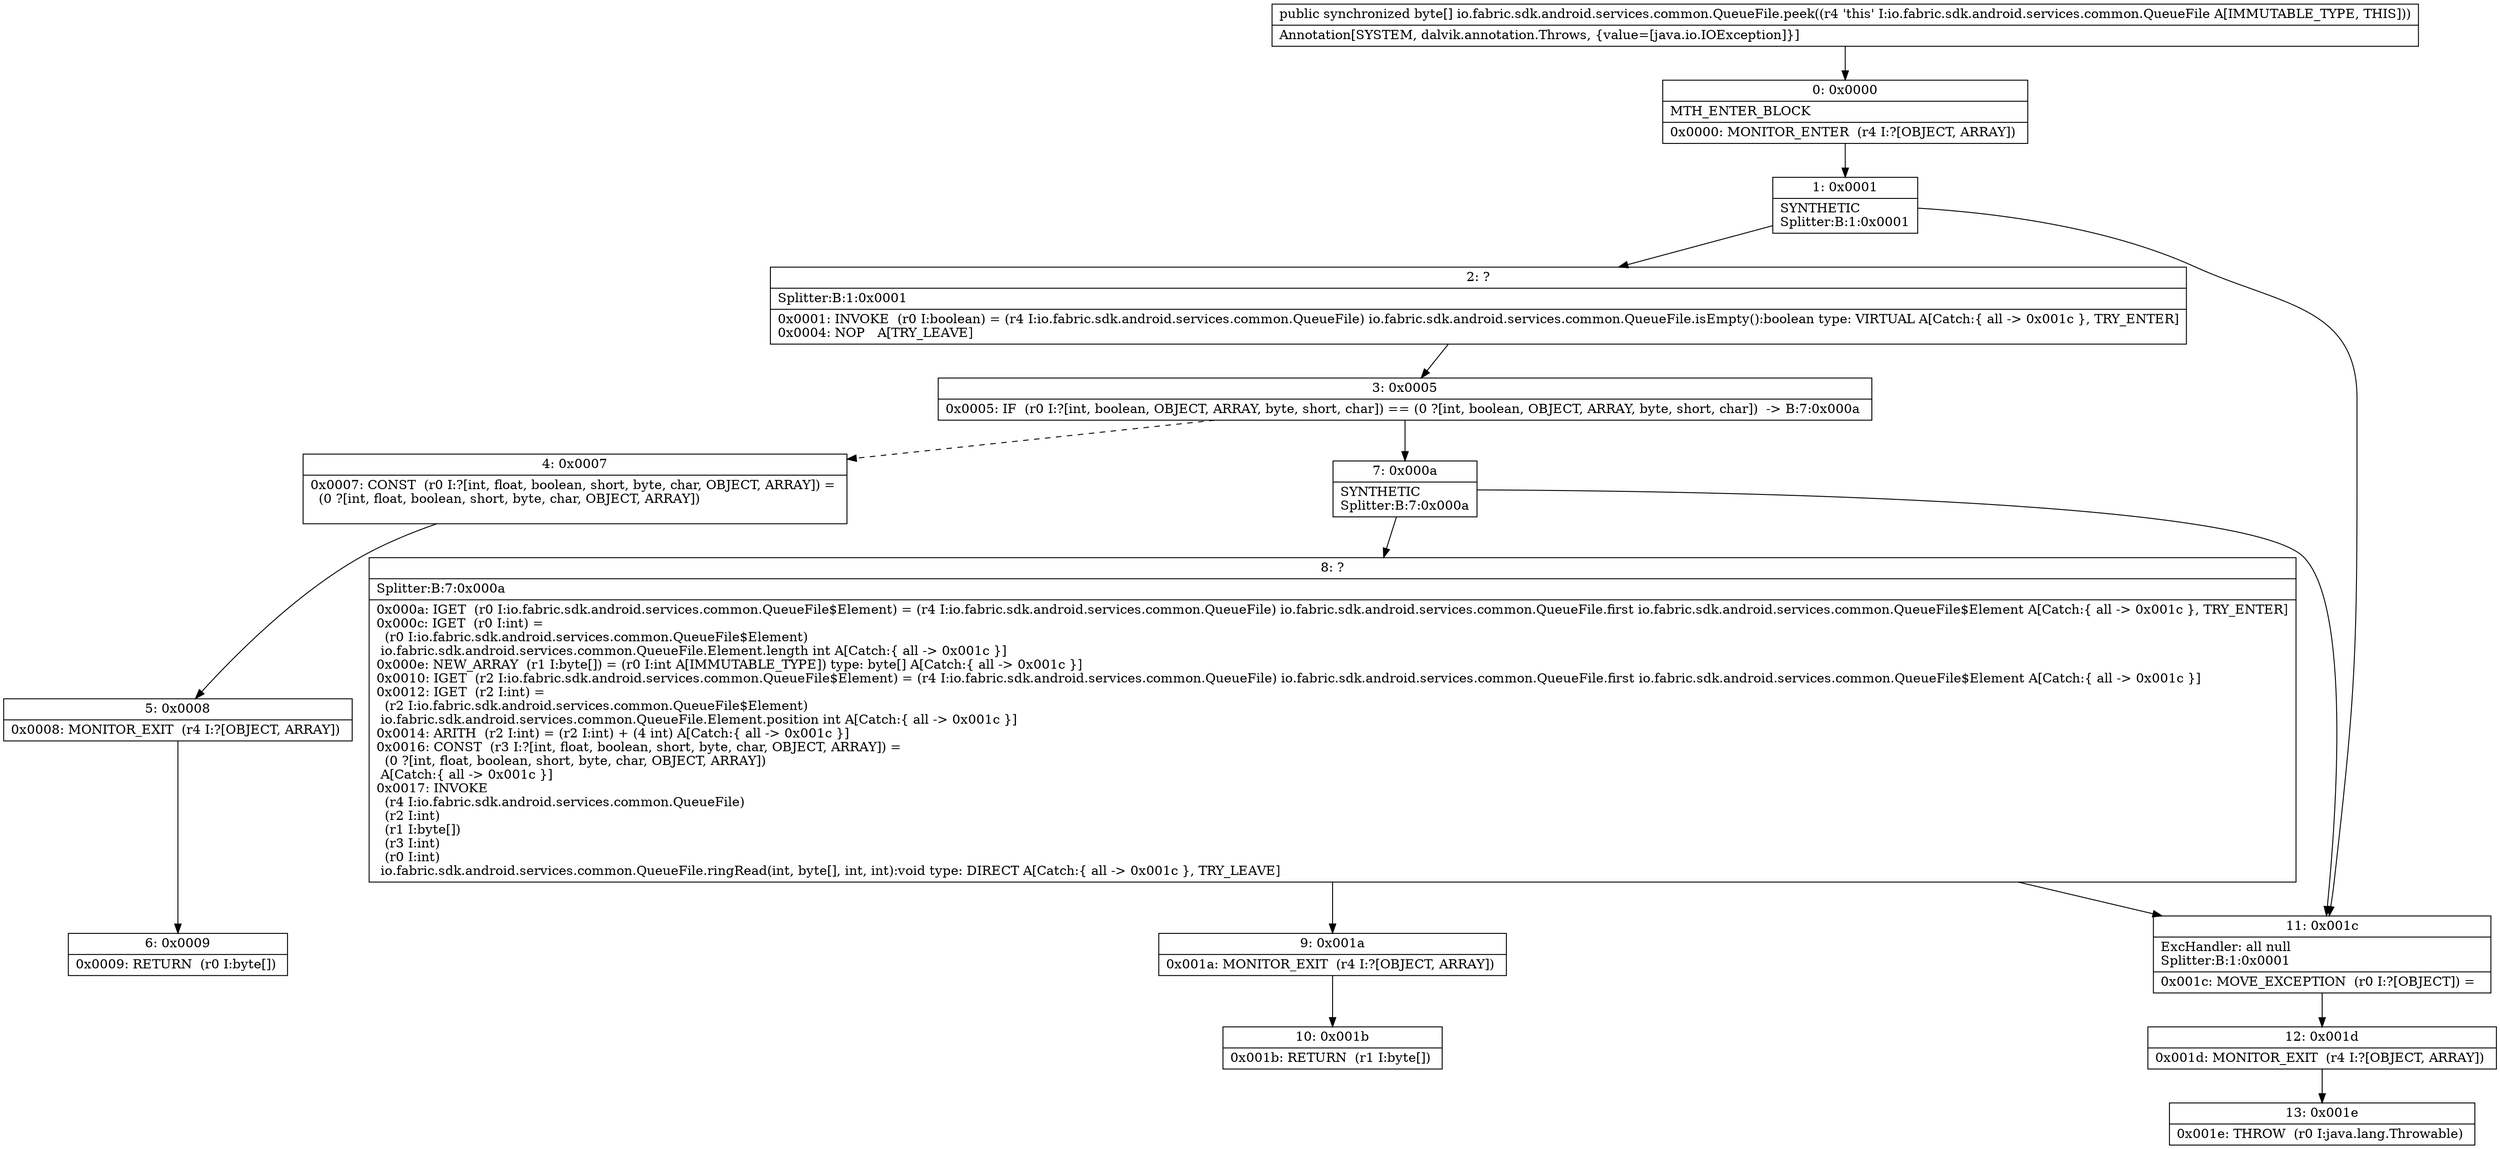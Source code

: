 digraph "CFG forio.fabric.sdk.android.services.common.QueueFile.peek()[B" {
Node_0 [shape=record,label="{0\:\ 0x0000|MTH_ENTER_BLOCK\l|0x0000: MONITOR_ENTER  (r4 I:?[OBJECT, ARRAY]) \l}"];
Node_1 [shape=record,label="{1\:\ 0x0001|SYNTHETIC\lSplitter:B:1:0x0001\l}"];
Node_2 [shape=record,label="{2\:\ ?|Splitter:B:1:0x0001\l|0x0001: INVOKE  (r0 I:boolean) = (r4 I:io.fabric.sdk.android.services.common.QueueFile) io.fabric.sdk.android.services.common.QueueFile.isEmpty():boolean type: VIRTUAL A[Catch:\{ all \-\> 0x001c \}, TRY_ENTER]\l0x0004: NOP   A[TRY_LEAVE]\l}"];
Node_3 [shape=record,label="{3\:\ 0x0005|0x0005: IF  (r0 I:?[int, boolean, OBJECT, ARRAY, byte, short, char]) == (0 ?[int, boolean, OBJECT, ARRAY, byte, short, char])  \-\> B:7:0x000a \l}"];
Node_4 [shape=record,label="{4\:\ 0x0007|0x0007: CONST  (r0 I:?[int, float, boolean, short, byte, char, OBJECT, ARRAY]) = \l  (0 ?[int, float, boolean, short, byte, char, OBJECT, ARRAY])\l \l}"];
Node_5 [shape=record,label="{5\:\ 0x0008|0x0008: MONITOR_EXIT  (r4 I:?[OBJECT, ARRAY]) \l}"];
Node_6 [shape=record,label="{6\:\ 0x0009|0x0009: RETURN  (r0 I:byte[]) \l}"];
Node_7 [shape=record,label="{7\:\ 0x000a|SYNTHETIC\lSplitter:B:7:0x000a\l}"];
Node_8 [shape=record,label="{8\:\ ?|Splitter:B:7:0x000a\l|0x000a: IGET  (r0 I:io.fabric.sdk.android.services.common.QueueFile$Element) = (r4 I:io.fabric.sdk.android.services.common.QueueFile) io.fabric.sdk.android.services.common.QueueFile.first io.fabric.sdk.android.services.common.QueueFile$Element A[Catch:\{ all \-\> 0x001c \}, TRY_ENTER]\l0x000c: IGET  (r0 I:int) = \l  (r0 I:io.fabric.sdk.android.services.common.QueueFile$Element)\l io.fabric.sdk.android.services.common.QueueFile.Element.length int A[Catch:\{ all \-\> 0x001c \}]\l0x000e: NEW_ARRAY  (r1 I:byte[]) = (r0 I:int A[IMMUTABLE_TYPE]) type: byte[] A[Catch:\{ all \-\> 0x001c \}]\l0x0010: IGET  (r2 I:io.fabric.sdk.android.services.common.QueueFile$Element) = (r4 I:io.fabric.sdk.android.services.common.QueueFile) io.fabric.sdk.android.services.common.QueueFile.first io.fabric.sdk.android.services.common.QueueFile$Element A[Catch:\{ all \-\> 0x001c \}]\l0x0012: IGET  (r2 I:int) = \l  (r2 I:io.fabric.sdk.android.services.common.QueueFile$Element)\l io.fabric.sdk.android.services.common.QueueFile.Element.position int A[Catch:\{ all \-\> 0x001c \}]\l0x0014: ARITH  (r2 I:int) = (r2 I:int) + (4 int) A[Catch:\{ all \-\> 0x001c \}]\l0x0016: CONST  (r3 I:?[int, float, boolean, short, byte, char, OBJECT, ARRAY]) = \l  (0 ?[int, float, boolean, short, byte, char, OBJECT, ARRAY])\l A[Catch:\{ all \-\> 0x001c \}]\l0x0017: INVOKE  \l  (r4 I:io.fabric.sdk.android.services.common.QueueFile)\l  (r2 I:int)\l  (r1 I:byte[])\l  (r3 I:int)\l  (r0 I:int)\l io.fabric.sdk.android.services.common.QueueFile.ringRead(int, byte[], int, int):void type: DIRECT A[Catch:\{ all \-\> 0x001c \}, TRY_LEAVE]\l}"];
Node_9 [shape=record,label="{9\:\ 0x001a|0x001a: MONITOR_EXIT  (r4 I:?[OBJECT, ARRAY]) \l}"];
Node_10 [shape=record,label="{10\:\ 0x001b|0x001b: RETURN  (r1 I:byte[]) \l}"];
Node_11 [shape=record,label="{11\:\ 0x001c|ExcHandler: all null\lSplitter:B:1:0x0001\l|0x001c: MOVE_EXCEPTION  (r0 I:?[OBJECT]) =  \l}"];
Node_12 [shape=record,label="{12\:\ 0x001d|0x001d: MONITOR_EXIT  (r4 I:?[OBJECT, ARRAY]) \l}"];
Node_13 [shape=record,label="{13\:\ 0x001e|0x001e: THROW  (r0 I:java.lang.Throwable) \l}"];
MethodNode[shape=record,label="{public synchronized byte[] io.fabric.sdk.android.services.common.QueueFile.peek((r4 'this' I:io.fabric.sdk.android.services.common.QueueFile A[IMMUTABLE_TYPE, THIS]))  | Annotation[SYSTEM, dalvik.annotation.Throws, \{value=[java.io.IOException]\}]\l}"];
MethodNode -> Node_0;
Node_0 -> Node_1;
Node_1 -> Node_2;
Node_1 -> Node_11;
Node_2 -> Node_3;
Node_3 -> Node_4[style=dashed];
Node_3 -> Node_7;
Node_4 -> Node_5;
Node_5 -> Node_6;
Node_7 -> Node_8;
Node_7 -> Node_11;
Node_8 -> Node_9;
Node_8 -> Node_11;
Node_9 -> Node_10;
Node_11 -> Node_12;
Node_12 -> Node_13;
}

